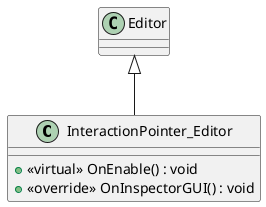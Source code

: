 @startuml
class InteractionPointer_Editor {
    + <<virtual>> OnEnable() : void
    + <<override>> OnInspectorGUI() : void
}
Editor <|-- InteractionPointer_Editor
@enduml
